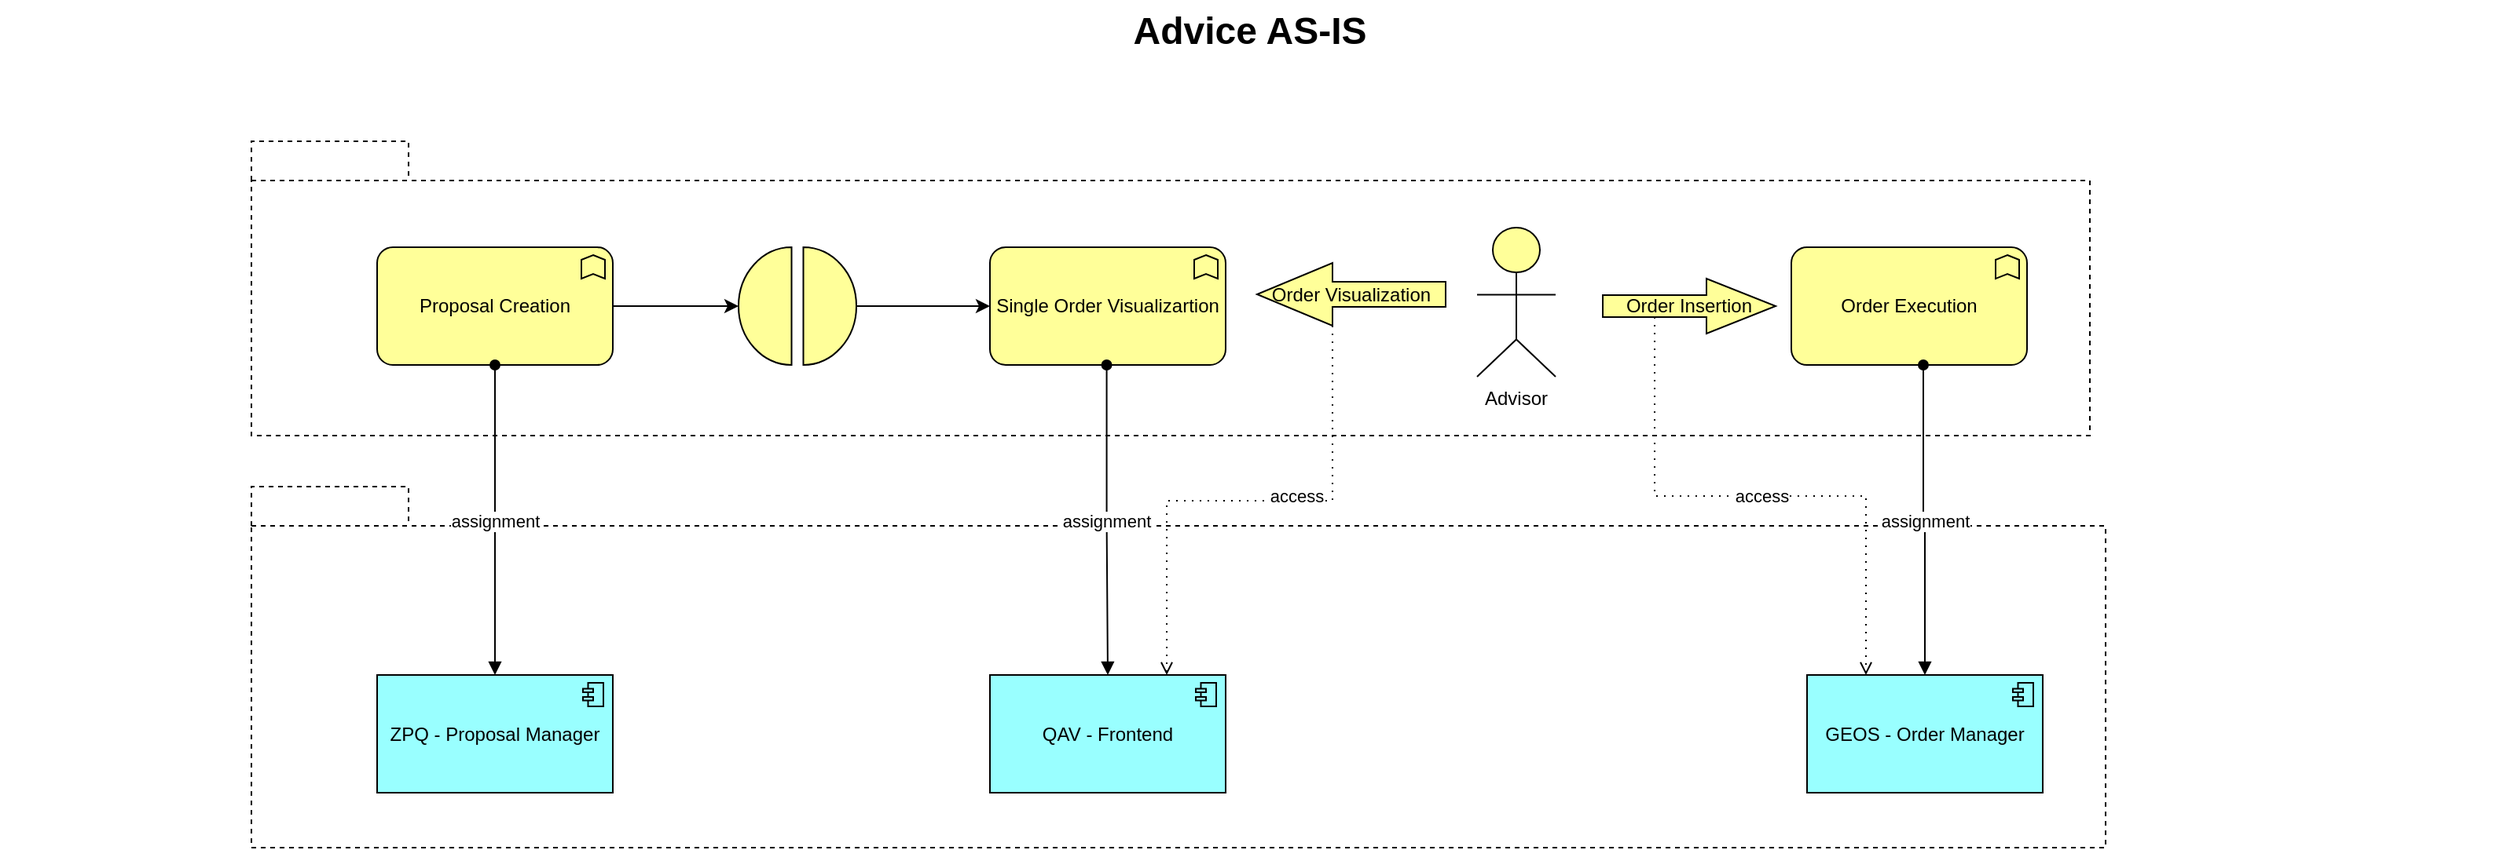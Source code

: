 <mxfile version="20.8.5" type="github">
  <diagram id="6I0OCvxSQrVGMHxT2VVA" name="Page-1">
    <mxGraphModel dx="1639" dy="1049" grid="1" gridSize="10" guides="1" tooltips="1" connect="1" arrows="1" fold="1" page="1" pageScale="1" pageWidth="850" pageHeight="1100" math="0" shadow="0">
      <root>
        <mxCell id="0" />
        <mxCell id="1" parent="0" />
        <mxCell id="SGIsHYCIq1H-L2krvLl8-28" value="" style="shape=folder;spacingTop=10;tabWidth=100;tabHeight=25;tabPosition=left;html=1;dashed=1;" vertex="1" parent="1">
          <mxGeometry x="210" y="380" width="1180" height="230" as="geometry" />
        </mxCell>
        <mxCell id="SGIsHYCIq1H-L2krvLl8-10" value="AS" style="shape=folder;spacingTop=10;tabWidth=100;tabHeight=25;tabPosition=left;html=1;dashed=1;" vertex="1" parent="1">
          <mxGeometry x="210" y="160" width="1170" height="187.5" as="geometry" />
        </mxCell>
        <mxCell id="dKdSaXE48SgPbhcamS2K-63" value="Advice AS-IS" style="text;strokeColor=none;fillColor=none;html=1;fontSize=24;fontStyle=1;verticalAlign=middle;align=center;" parent="1" vertex="1">
          <mxGeometry x="50" y="70" width="1590" height="40" as="geometry" />
        </mxCell>
        <mxCell id="SGIsHYCIq1H-L2krvLl8-9" style="edgeStyle=orthogonalEdgeStyle;rounded=0;orthogonalLoop=1;jettySize=auto;html=1;entryX=0;entryY=0.5;entryDx=0;entryDy=0;entryPerimeter=0;" edge="1" parent="1" source="SGIsHYCIq1H-L2krvLl8-2" target="SGIsHYCIq1H-L2krvLl8-5">
          <mxGeometry relative="1" as="geometry" />
        </mxCell>
        <mxCell id="SGIsHYCIq1H-L2krvLl8-2" value="Proposal Creation" style="html=1;outlineConnect=0;whiteSpace=wrap;fillColor=#ffff99;shape=mxgraph.archimate3.application;appType=func;archiType=rounded;" vertex="1" parent="1">
          <mxGeometry x="290" y="227.5" width="150" height="75" as="geometry" />
        </mxCell>
        <mxCell id="SGIsHYCIq1H-L2krvLl8-7" value="" style="edgeStyle=orthogonalEdgeStyle;rounded=0;orthogonalLoop=1;jettySize=auto;html=1;entryX=0;entryY=0.5;entryDx=0;entryDy=0;entryPerimeter=0;" edge="1" parent="1" source="SGIsHYCIq1H-L2krvLl8-5" target="SGIsHYCIq1H-L2krvLl8-8">
          <mxGeometry relative="1" as="geometry">
            <mxPoint x="652.5" y="265" as="targetPoint" />
          </mxGeometry>
        </mxCell>
        <mxCell id="SGIsHYCIq1H-L2krvLl8-5" value="" style="html=1;outlineConnect=0;whiteSpace=wrap;fillColor=#ffff99;shape=mxgraph.archimate3.interaction;" vertex="1" parent="1">
          <mxGeometry x="520" y="227.5" width="75" height="75" as="geometry" />
        </mxCell>
        <mxCell id="SGIsHYCIq1H-L2krvLl8-8" value="Single Order Visualizartion" style="html=1;outlineConnect=0;whiteSpace=wrap;fillColor=#ffff99;shape=mxgraph.archimate3.application;appType=func;archiType=rounded;" vertex="1" parent="1">
          <mxGeometry x="680" y="227.5" width="150" height="75" as="geometry" />
        </mxCell>
        <mxCell id="SGIsHYCIq1H-L2krvLl8-11" value="Advisor" style="html=1;outlineConnect=0;whiteSpace=wrap;fillColor=#ffff99;verticalLabelPosition=bottom;verticalAlign=top;align=center;shape=mxgraph.archimate3.actor;" vertex="1" parent="1">
          <mxGeometry x="990" y="215" width="50" height="95" as="geometry" />
        </mxCell>
        <mxCell id="SGIsHYCIq1H-L2krvLl8-13" value="Order Visualization" style="html=1;outlineConnect=0;whiteSpace=wrap;fillColor=#ffff99;shape=mxgraph.archimate3.process;direction=west;" vertex="1" parent="1">
          <mxGeometry x="850" y="237.5" width="120" height="40" as="geometry" />
        </mxCell>
        <mxCell id="SGIsHYCIq1H-L2krvLl8-16" value="Order Execution" style="html=1;outlineConnect=0;whiteSpace=wrap;fillColor=#ffff99;shape=mxgraph.archimate3.application;appType=func;archiType=rounded;" vertex="1" parent="1">
          <mxGeometry x="1190" y="227.5" width="150" height="75" as="geometry" />
        </mxCell>
        <mxCell id="SGIsHYCIq1H-L2krvLl8-17" value="Order Insertion" style="html=1;outlineConnect=0;whiteSpace=wrap;fillColor=#ffff99;shape=mxgraph.archimate3.process;" vertex="1" parent="1">
          <mxGeometry x="1070" y="247.5" width="110" height="35" as="geometry" />
        </mxCell>
        <mxCell id="SGIsHYCIq1H-L2krvLl8-21" value="ZPQ - Proposal Manager" style="html=1;outlineConnect=0;whiteSpace=wrap;fillColor=#99ffff;shape=mxgraph.archimate3.application;appType=comp;archiType=square;" vertex="1" parent="1">
          <mxGeometry x="290" y="500" width="150" height="75" as="geometry" />
        </mxCell>
        <mxCell id="SGIsHYCIq1H-L2krvLl8-22" value="QAV - Frontend" style="html=1;outlineConnect=0;whiteSpace=wrap;fillColor=#99ffff;shape=mxgraph.archimate3.application;appType=comp;archiType=square;" vertex="1" parent="1">
          <mxGeometry x="680" y="500" width="150" height="75" as="geometry" />
        </mxCell>
        <mxCell id="SGIsHYCIq1H-L2krvLl8-23" value="GEOS - Order Manager" style="html=1;outlineConnect=0;whiteSpace=wrap;fillColor=#99ffff;shape=mxgraph.archimate3.application;appType=comp;archiType=square;" vertex="1" parent="1">
          <mxGeometry x="1200" y="500" width="150" height="75" as="geometry" />
        </mxCell>
        <mxCell id="SGIsHYCIq1H-L2krvLl8-25" value="assignment" style="endArrow=block;html=1;endFill=1;startArrow=oval;startFill=1;edgeStyle=elbowEdgeStyle;elbow=vertical;rounded=0;exitX=0.5;exitY=1;exitDx=0;exitDy=0;exitPerimeter=0;entryX=0.5;entryY=0;entryDx=0;entryDy=0;entryPerimeter=0;" edge="1" parent="1" source="SGIsHYCIq1H-L2krvLl8-2" target="SGIsHYCIq1H-L2krvLl8-21">
          <mxGeometry width="160" relative="1" as="geometry">
            <mxPoint x="460" y="680" as="sourcePoint" />
            <mxPoint x="365" y="450" as="targetPoint" />
          </mxGeometry>
        </mxCell>
        <mxCell id="SGIsHYCIq1H-L2krvLl8-26" value="assignment" style="endArrow=block;html=1;endFill=1;startArrow=oval;startFill=1;edgeStyle=elbowEdgeStyle;elbow=vertical;rounded=0;exitX=0.5;exitY=1;exitDx=0;exitDy=0;exitPerimeter=0;entryX=0.5;entryY=0;entryDx=0;entryDy=0;entryPerimeter=0;" edge="1" parent="1" target="SGIsHYCIq1H-L2krvLl8-22">
          <mxGeometry width="160" relative="1" as="geometry">
            <mxPoint x="754.29" y="302.5" as="sourcePoint" />
            <mxPoint x="754.29" y="450" as="targetPoint" />
          </mxGeometry>
        </mxCell>
        <mxCell id="SGIsHYCIq1H-L2krvLl8-27" value="assignment" style="endArrow=block;html=1;endFill=1;startArrow=oval;startFill=1;edgeStyle=elbowEdgeStyle;elbow=vertical;rounded=0;exitX=0.5;exitY=1;exitDx=0;exitDy=0;exitPerimeter=0;entryX=0.5;entryY=0;entryDx=0;entryDy=0;entryPerimeter=0;" edge="1" parent="1" target="SGIsHYCIq1H-L2krvLl8-23">
          <mxGeometry width="160" relative="1" as="geometry">
            <mxPoint x="1274" y="302.5" as="sourcePoint" />
            <mxPoint x="1274" y="450" as="targetPoint" />
          </mxGeometry>
        </mxCell>
        <mxCell id="SGIsHYCIq1H-L2krvLl8-30" value="" style="edgeStyle=elbowEdgeStyle;html=1;endArrow=open;elbow=vertical;endFill=0;dashed=1;dashPattern=1 4;rounded=0;exitX=0.6;exitY=0;exitDx=0;exitDy=0;exitPerimeter=0;entryX=0.75;entryY=0;entryDx=0;entryDy=0;entryPerimeter=0;" edge="1" parent="1" source="SGIsHYCIq1H-L2krvLl8-13" target="SGIsHYCIq1H-L2krvLl8-22">
          <mxGeometry width="160" relative="1" as="geometry">
            <mxPoint x="850" y="670" as="sourcePoint" />
            <mxPoint x="1010" y="670" as="targetPoint" />
          </mxGeometry>
        </mxCell>
        <mxCell id="SGIsHYCIq1H-L2krvLl8-31" value="access" style="edgeLabel;html=1;align=center;verticalAlign=middle;resizable=0;points=[];" vertex="1" connectable="0" parent="SGIsHYCIq1H-L2krvLl8-30">
          <mxGeometry x="-0.178" y="-3" relative="1" as="geometry">
            <mxPoint as="offset" />
          </mxGeometry>
        </mxCell>
        <mxCell id="SGIsHYCIq1H-L2krvLl8-32" value="access" style="edgeStyle=elbowEdgeStyle;html=1;endArrow=open;elbow=vertical;endFill=0;dashed=1;dashPattern=1 4;rounded=0;exitX=0.3;exitY=0.7;exitDx=0;exitDy=0;exitPerimeter=0;entryX=0.25;entryY=0;entryDx=0;entryDy=0;entryPerimeter=0;" edge="1" parent="1" source="SGIsHYCIq1H-L2krvLl8-17" target="SGIsHYCIq1H-L2krvLl8-23">
          <mxGeometry width="160" relative="1" as="geometry">
            <mxPoint x="960" y="740" as="sourcePoint" />
            <mxPoint x="1120" y="740" as="targetPoint" />
          </mxGeometry>
        </mxCell>
      </root>
    </mxGraphModel>
  </diagram>
</mxfile>
